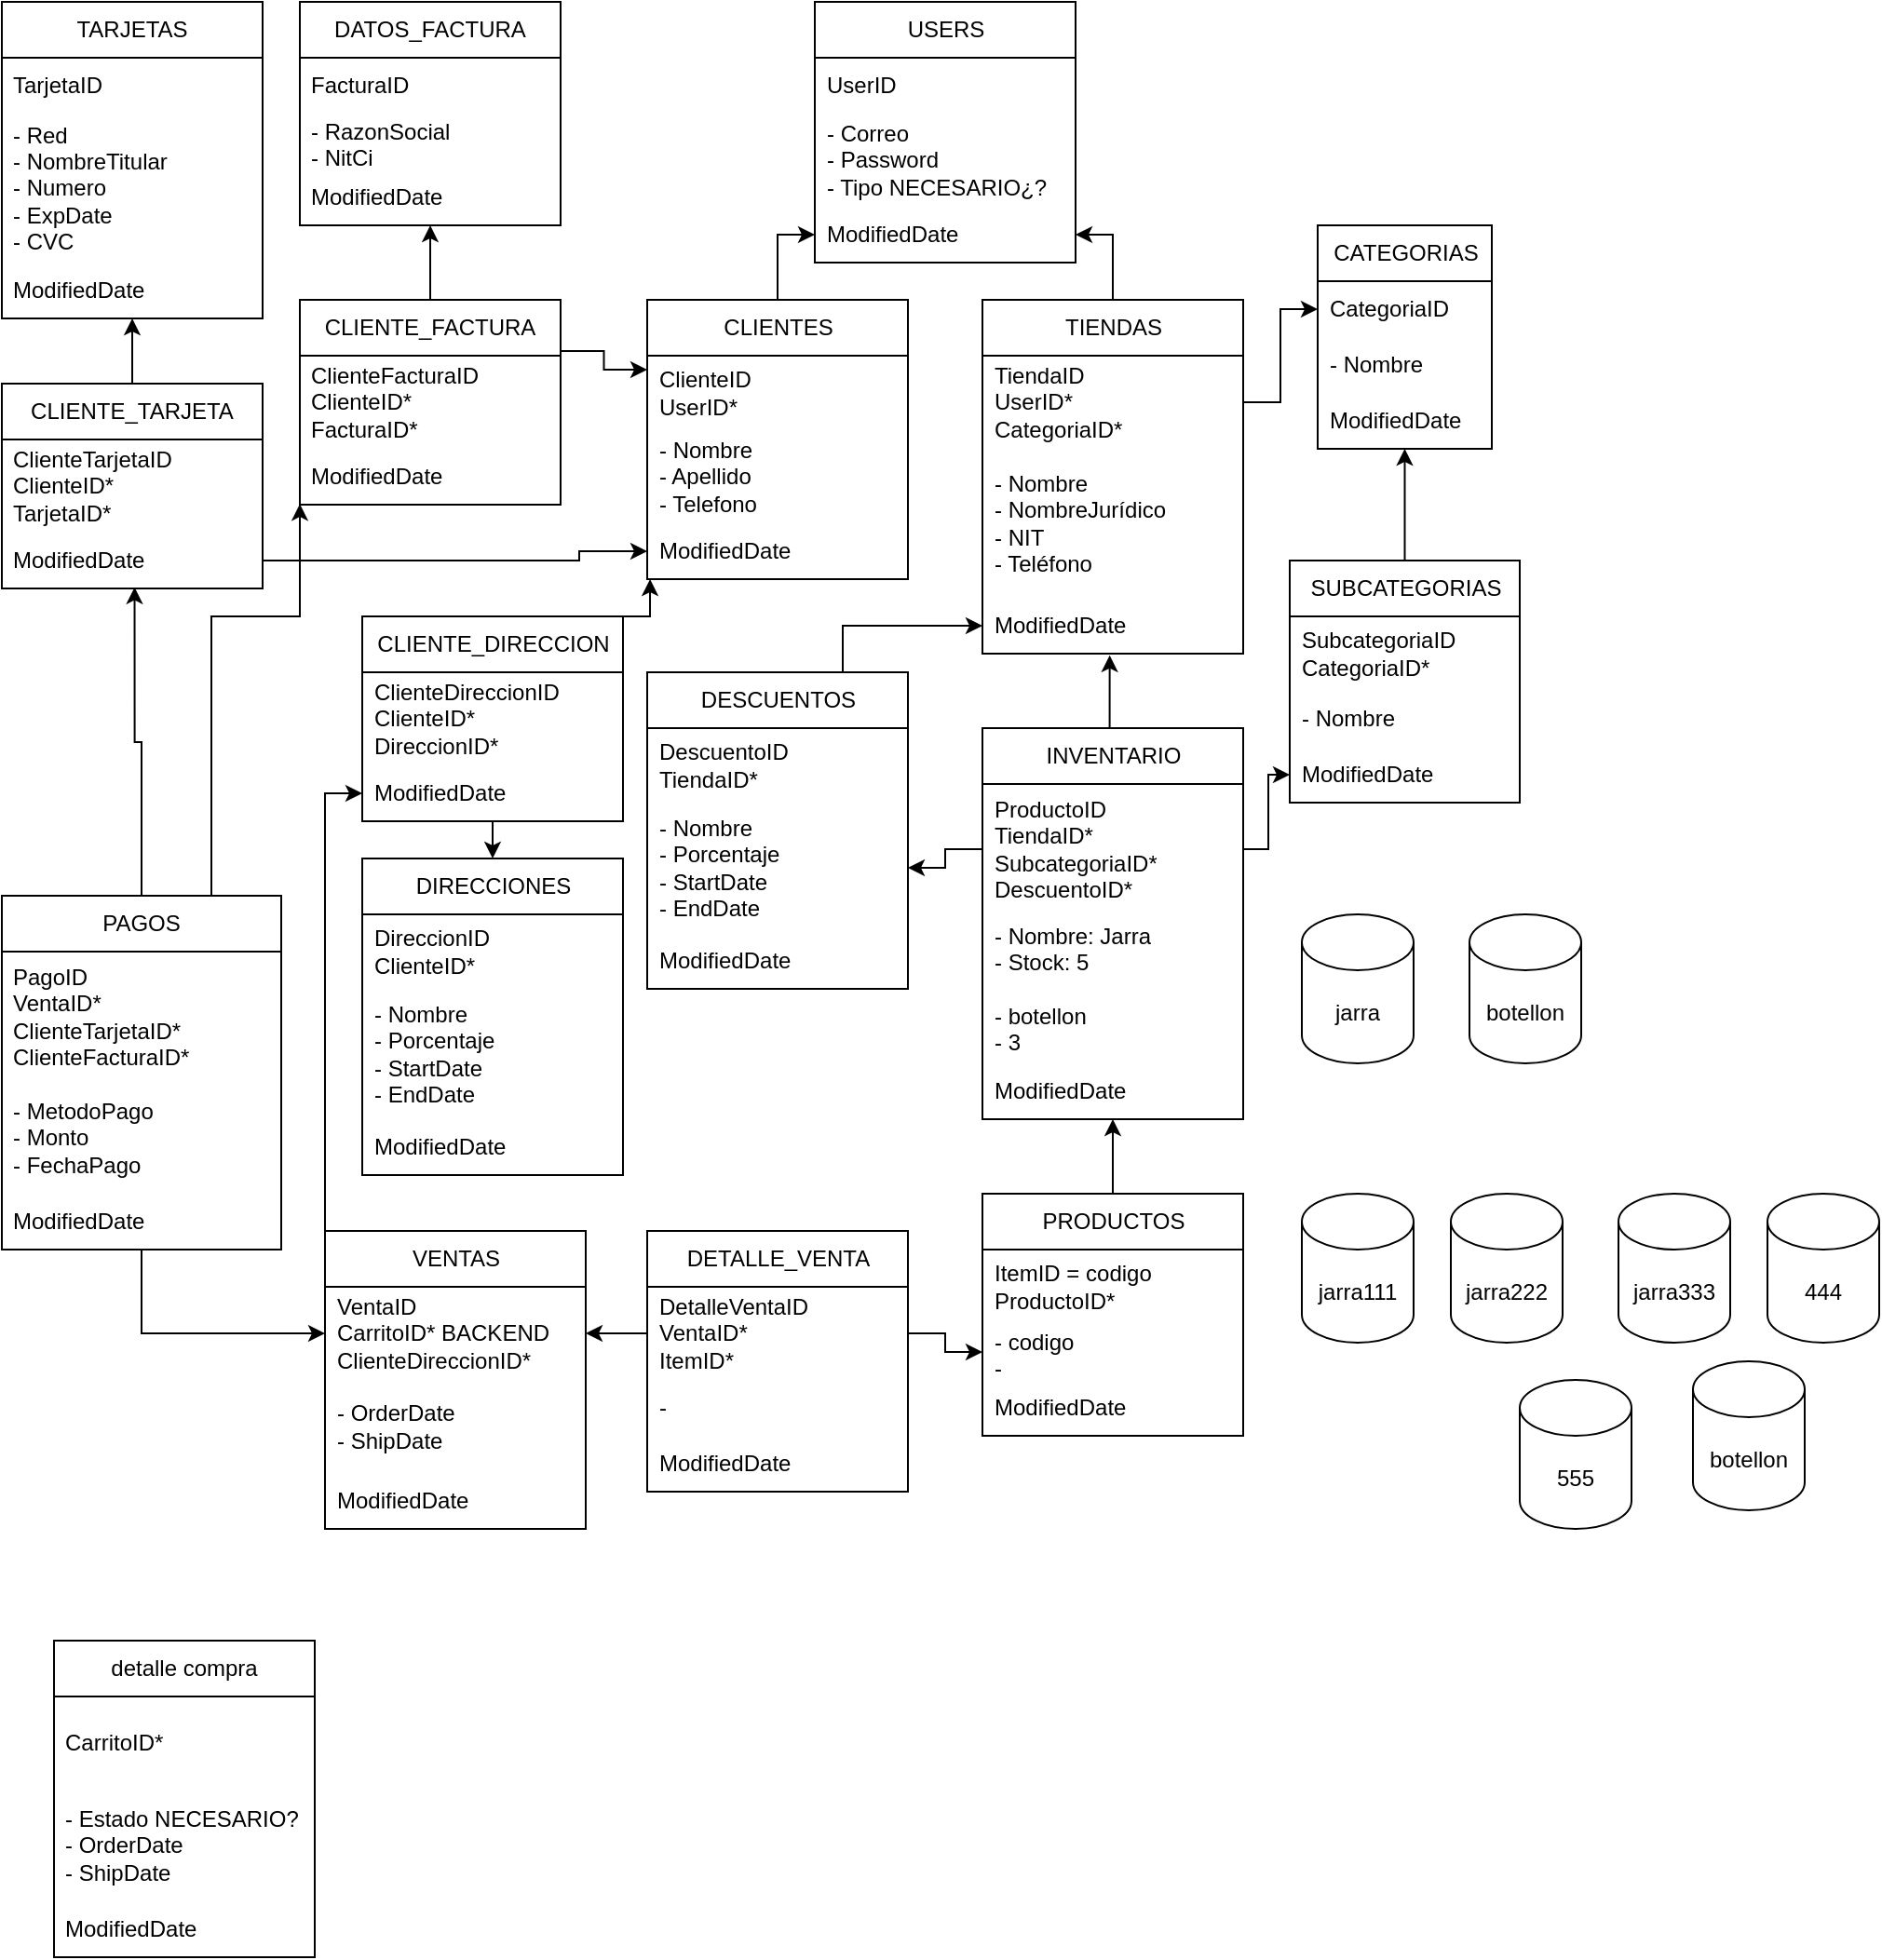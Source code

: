 <mxfile version="27.0.9">
  <diagram name="Página-1" id="gpSOQKVzPdrTp-vEuMz6">
    <mxGraphModel dx="881" dy="419" grid="1" gridSize="10" guides="1" tooltips="1" connect="1" arrows="1" fold="1" page="1" pageScale="1" pageWidth="827" pageHeight="1169" math="0" shadow="0">
      <root>
        <mxCell id="0" />
        <mxCell id="1" parent="0" />
        <mxCell id="tMgtg4cb-yCKCy2ZwnMM-1" value="DATOS_FACTURA" style="swimlane;fontStyle=0;childLayout=stackLayout;horizontal=1;startSize=30;horizontalStack=0;resizeParent=1;resizeParentMax=0;resizeLast=0;collapsible=1;marginBottom=0;whiteSpace=wrap;html=1;" vertex="1" parent="1">
          <mxGeometry x="172" y="40" width="140" height="120" as="geometry" />
        </mxCell>
        <mxCell id="tMgtg4cb-yCKCy2ZwnMM-2" value="FacturaID" style="text;strokeColor=none;fillColor=none;align=left;verticalAlign=middle;spacingLeft=4;spacingRight=4;overflow=hidden;points=[[0,0.5],[1,0.5]];portConstraint=eastwest;rotatable=0;whiteSpace=wrap;html=1;" vertex="1" parent="tMgtg4cb-yCKCy2ZwnMM-1">
          <mxGeometry y="30" width="140" height="30" as="geometry" />
        </mxCell>
        <mxCell id="tMgtg4cb-yCKCy2ZwnMM-3" value="- RazonSocial&lt;div&gt;- NitCi&lt;/div&gt;" style="text;strokeColor=none;fillColor=none;align=left;verticalAlign=middle;spacingLeft=4;spacingRight=4;overflow=hidden;points=[[0,0.5],[1,0.5]];portConstraint=eastwest;rotatable=0;whiteSpace=wrap;html=1;" vertex="1" parent="tMgtg4cb-yCKCy2ZwnMM-1">
          <mxGeometry y="60" width="140" height="30" as="geometry" />
        </mxCell>
        <mxCell id="tMgtg4cb-yCKCy2ZwnMM-4" value="ModifiedDate" style="text;strokeColor=none;fillColor=none;align=left;verticalAlign=middle;spacingLeft=4;spacingRight=4;overflow=hidden;points=[[0,0.5],[1,0.5]];portConstraint=eastwest;rotatable=0;whiteSpace=wrap;html=1;" vertex="1" parent="tMgtg4cb-yCKCy2ZwnMM-1">
          <mxGeometry y="90" width="140" height="30" as="geometry" />
        </mxCell>
        <mxCell id="tMgtg4cb-yCKCy2ZwnMM-5" value="CLIENTE_FACTURA" style="swimlane;fontStyle=0;childLayout=stackLayout;horizontal=1;startSize=30;horizontalStack=0;resizeParent=1;resizeParentMax=0;resizeLast=0;collapsible=1;marginBottom=0;whiteSpace=wrap;html=1;" vertex="1" parent="1">
          <mxGeometry x="172" y="200" width="140" height="110" as="geometry" />
        </mxCell>
        <mxCell id="tMgtg4cb-yCKCy2ZwnMM-6" value="ClienteFacturaID&lt;br&gt;&lt;div&gt;ClienteID*&lt;/div&gt;&lt;div&gt;FacturaID*&lt;/div&gt;" style="text;strokeColor=none;fillColor=none;align=left;verticalAlign=middle;spacingLeft=4;spacingRight=4;overflow=hidden;points=[[0,0.5],[1,0.5]];portConstraint=eastwest;rotatable=0;whiteSpace=wrap;html=1;" vertex="1" parent="tMgtg4cb-yCKCy2ZwnMM-5">
          <mxGeometry y="30" width="140" height="50" as="geometry" />
        </mxCell>
        <mxCell id="tMgtg4cb-yCKCy2ZwnMM-8" value="ModifiedDate" style="text;strokeColor=none;fillColor=none;align=left;verticalAlign=middle;spacingLeft=4;spacingRight=4;overflow=hidden;points=[[0,0.5],[1,0.5]];portConstraint=eastwest;rotatable=0;whiteSpace=wrap;html=1;" vertex="1" parent="tMgtg4cb-yCKCy2ZwnMM-5">
          <mxGeometry y="80" width="140" height="30" as="geometry" />
        </mxCell>
        <mxCell id="tMgtg4cb-yCKCy2ZwnMM-13" value="TARJETAS" style="swimlane;fontStyle=0;childLayout=stackLayout;horizontal=1;startSize=30;horizontalStack=0;resizeParent=1;resizeParentMax=0;resizeLast=0;collapsible=1;marginBottom=0;whiteSpace=wrap;html=1;" vertex="1" parent="1">
          <mxGeometry x="12" y="40" width="140" height="170" as="geometry" />
        </mxCell>
        <mxCell id="tMgtg4cb-yCKCy2ZwnMM-14" value="TarjetaID" style="text;strokeColor=none;fillColor=none;align=left;verticalAlign=middle;spacingLeft=4;spacingRight=4;overflow=hidden;points=[[0,0.5],[1,0.5]];portConstraint=eastwest;rotatable=0;whiteSpace=wrap;html=1;" vertex="1" parent="tMgtg4cb-yCKCy2ZwnMM-13">
          <mxGeometry y="30" width="140" height="30" as="geometry" />
        </mxCell>
        <mxCell id="tMgtg4cb-yCKCy2ZwnMM-15" value="- Red&lt;div&gt;- NombreTitular&lt;/div&gt;&lt;div&gt;- Numero&lt;/div&gt;&lt;div&gt;- ExpDate&lt;/div&gt;&lt;div&gt;- CVC&lt;/div&gt;" style="text;strokeColor=none;fillColor=none;align=left;verticalAlign=middle;spacingLeft=4;spacingRight=4;overflow=hidden;points=[[0,0.5],[1,0.5]];portConstraint=eastwest;rotatable=0;whiteSpace=wrap;html=1;" vertex="1" parent="tMgtg4cb-yCKCy2ZwnMM-13">
          <mxGeometry y="60" width="140" height="80" as="geometry" />
        </mxCell>
        <mxCell id="tMgtg4cb-yCKCy2ZwnMM-16" value="ModifiedDate" style="text;strokeColor=none;fillColor=none;align=left;verticalAlign=middle;spacingLeft=4;spacingRight=4;overflow=hidden;points=[[0,0.5],[1,0.5]];portConstraint=eastwest;rotatable=0;whiteSpace=wrap;html=1;" vertex="1" parent="tMgtg4cb-yCKCy2ZwnMM-13">
          <mxGeometry y="140" width="140" height="30" as="geometry" />
        </mxCell>
        <mxCell id="tMgtg4cb-yCKCy2ZwnMM-17" style="edgeStyle=orthogonalEdgeStyle;rounded=0;orthogonalLoop=1;jettySize=auto;html=1;exitX=0.5;exitY=0;exitDx=0;exitDy=0;entryX=0.5;entryY=1;entryDx=0;entryDy=0;entryPerimeter=0;" edge="1" parent="1" source="tMgtg4cb-yCKCy2ZwnMM-5" target="tMgtg4cb-yCKCy2ZwnMM-4">
          <mxGeometry relative="1" as="geometry" />
        </mxCell>
        <mxCell id="tMgtg4cb-yCKCy2ZwnMM-22" style="edgeStyle=orthogonalEdgeStyle;rounded=0;orthogonalLoop=1;jettySize=auto;html=1;exitX=0.5;exitY=0;exitDx=0;exitDy=0;entryX=0.5;entryY=1;entryDx=0;entryDy=0;" edge="1" parent="1" source="tMgtg4cb-yCKCy2ZwnMM-18" target="tMgtg4cb-yCKCy2ZwnMM-13">
          <mxGeometry relative="1" as="geometry" />
        </mxCell>
        <mxCell id="tMgtg4cb-yCKCy2ZwnMM-18" value="CLIENTE_TARJETA" style="swimlane;fontStyle=0;childLayout=stackLayout;horizontal=1;startSize=30;horizontalStack=0;resizeParent=1;resizeParentMax=0;resizeLast=0;collapsible=1;marginBottom=0;whiteSpace=wrap;html=1;" vertex="1" parent="1">
          <mxGeometry x="12" y="245" width="140" height="110" as="geometry" />
        </mxCell>
        <mxCell id="tMgtg4cb-yCKCy2ZwnMM-19" value="ClienteTarjetaID&lt;div&gt;ClienteID*&lt;/div&gt;&lt;div&gt;TarjetaID*&lt;/div&gt;" style="text;strokeColor=none;fillColor=none;align=left;verticalAlign=middle;spacingLeft=4;spacingRight=4;overflow=hidden;points=[[0,0.5],[1,0.5]];portConstraint=eastwest;rotatable=0;whiteSpace=wrap;html=1;" vertex="1" parent="tMgtg4cb-yCKCy2ZwnMM-18">
          <mxGeometry y="30" width="140" height="50" as="geometry" />
        </mxCell>
        <mxCell id="tMgtg4cb-yCKCy2ZwnMM-21" value="ModifiedDate" style="text;strokeColor=none;fillColor=none;align=left;verticalAlign=middle;spacingLeft=4;spacingRight=4;overflow=hidden;points=[[0,0.5],[1,0.5]];portConstraint=eastwest;rotatable=0;whiteSpace=wrap;html=1;" vertex="1" parent="tMgtg4cb-yCKCy2ZwnMM-18">
          <mxGeometry y="80" width="140" height="30" as="geometry" />
        </mxCell>
        <mxCell id="tMgtg4cb-yCKCy2ZwnMM-35" style="edgeStyle=orthogonalEdgeStyle;rounded=0;orthogonalLoop=1;jettySize=auto;html=1;exitX=0.5;exitY=0;exitDx=0;exitDy=0;entryX=0;entryY=0.5;entryDx=0;entryDy=0;" edge="1" parent="1" source="tMgtg4cb-yCKCy2ZwnMM-23" target="tMgtg4cb-yCKCy2ZwnMM-33">
          <mxGeometry relative="1" as="geometry" />
        </mxCell>
        <mxCell id="tMgtg4cb-yCKCy2ZwnMM-23" value="CLIENTES" style="swimlane;fontStyle=0;childLayout=stackLayout;horizontal=1;startSize=30;horizontalStack=0;resizeParent=1;resizeParentMax=0;resizeLast=0;collapsible=1;marginBottom=0;whiteSpace=wrap;html=1;" vertex="1" parent="1">
          <mxGeometry x="358.5" y="200" width="140" height="150" as="geometry" />
        </mxCell>
        <mxCell id="tMgtg4cb-yCKCy2ZwnMM-24" value="ClienteID&lt;div&gt;UserID*&lt;/div&gt;" style="text;strokeColor=none;fillColor=none;align=left;verticalAlign=middle;spacingLeft=4;spacingRight=4;overflow=hidden;points=[[0,0.5],[1,0.5]];portConstraint=eastwest;rotatable=0;whiteSpace=wrap;html=1;" vertex="1" parent="tMgtg4cb-yCKCy2ZwnMM-23">
          <mxGeometry y="30" width="140" height="40" as="geometry" />
        </mxCell>
        <mxCell id="tMgtg4cb-yCKCy2ZwnMM-25" value="- Nombre&lt;div&gt;- Apellido&lt;/div&gt;&lt;div&gt;- Telefono&lt;/div&gt;" style="text;strokeColor=none;fillColor=none;align=left;verticalAlign=middle;spacingLeft=4;spacingRight=4;overflow=hidden;points=[[0,0.5],[1,0.5]];portConstraint=eastwest;rotatable=0;whiteSpace=wrap;html=1;" vertex="1" parent="tMgtg4cb-yCKCy2ZwnMM-23">
          <mxGeometry y="70" width="140" height="50" as="geometry" />
        </mxCell>
        <mxCell id="tMgtg4cb-yCKCy2ZwnMM-26" value="ModifiedDate" style="text;strokeColor=none;fillColor=none;align=left;verticalAlign=middle;spacingLeft=4;spacingRight=4;overflow=hidden;points=[[0,0.5],[1,0.5]];portConstraint=eastwest;rotatable=0;whiteSpace=wrap;html=1;" vertex="1" parent="tMgtg4cb-yCKCy2ZwnMM-23">
          <mxGeometry y="120" width="140" height="30" as="geometry" />
        </mxCell>
        <mxCell id="tMgtg4cb-yCKCy2ZwnMM-28" style="edgeStyle=orthogonalEdgeStyle;rounded=0;orthogonalLoop=1;jettySize=auto;html=1;exitX=1;exitY=0.25;exitDx=0;exitDy=0;entryX=0;entryY=0.25;entryDx=0;entryDy=0;" edge="1" parent="1" source="tMgtg4cb-yCKCy2ZwnMM-5" target="tMgtg4cb-yCKCy2ZwnMM-23">
          <mxGeometry relative="1" as="geometry" />
        </mxCell>
        <mxCell id="tMgtg4cb-yCKCy2ZwnMM-29" style="edgeStyle=orthogonalEdgeStyle;rounded=0;orthogonalLoop=1;jettySize=auto;html=1;exitX=1;exitY=0.5;exitDx=0;exitDy=0;entryX=0;entryY=0.5;entryDx=0;entryDy=0;" edge="1" parent="1" source="tMgtg4cb-yCKCy2ZwnMM-21" target="tMgtg4cb-yCKCy2ZwnMM-26">
          <mxGeometry relative="1" as="geometry">
            <Array as="points">
              <mxPoint x="322" y="340" />
              <mxPoint x="322" y="335" />
            </Array>
          </mxGeometry>
        </mxCell>
        <mxCell id="tMgtg4cb-yCKCy2ZwnMM-30" value="USERS" style="swimlane;fontStyle=0;childLayout=stackLayout;horizontal=1;startSize=30;horizontalStack=0;resizeParent=1;resizeParentMax=0;resizeLast=0;collapsible=1;marginBottom=0;whiteSpace=wrap;html=1;" vertex="1" parent="1">
          <mxGeometry x="448.5" y="40" width="140" height="140" as="geometry" />
        </mxCell>
        <mxCell id="tMgtg4cb-yCKCy2ZwnMM-31" value="UserID" style="text;strokeColor=none;fillColor=none;align=left;verticalAlign=middle;spacingLeft=4;spacingRight=4;overflow=hidden;points=[[0,0.5],[1,0.5]];portConstraint=eastwest;rotatable=0;whiteSpace=wrap;html=1;" vertex="1" parent="tMgtg4cb-yCKCy2ZwnMM-30">
          <mxGeometry y="30" width="140" height="30" as="geometry" />
        </mxCell>
        <mxCell id="tMgtg4cb-yCKCy2ZwnMM-32" value="- Correo&lt;div&gt;- Password&lt;/div&gt;&lt;div&gt;- Tipo NECESARIO¿?&lt;/div&gt;" style="text;strokeColor=none;fillColor=none;align=left;verticalAlign=middle;spacingLeft=4;spacingRight=4;overflow=hidden;points=[[0,0.5],[1,0.5]];portConstraint=eastwest;rotatable=0;whiteSpace=wrap;html=1;" vertex="1" parent="tMgtg4cb-yCKCy2ZwnMM-30">
          <mxGeometry y="60" width="140" height="50" as="geometry" />
        </mxCell>
        <mxCell id="tMgtg4cb-yCKCy2ZwnMM-33" value="ModifiedDate" style="text;strokeColor=none;fillColor=none;align=left;verticalAlign=middle;spacingLeft=4;spacingRight=4;overflow=hidden;points=[[0,0.5],[1,0.5]];portConstraint=eastwest;rotatable=0;whiteSpace=wrap;html=1;" vertex="1" parent="tMgtg4cb-yCKCy2ZwnMM-30">
          <mxGeometry y="110" width="140" height="30" as="geometry" />
        </mxCell>
        <mxCell id="tMgtg4cb-yCKCy2ZwnMM-40" style="edgeStyle=orthogonalEdgeStyle;rounded=0;orthogonalLoop=1;jettySize=auto;html=1;exitX=0.5;exitY=0;exitDx=0;exitDy=0;entryX=1;entryY=0.5;entryDx=0;entryDy=0;" edge="1" parent="1" source="tMgtg4cb-yCKCy2ZwnMM-36" target="tMgtg4cb-yCKCy2ZwnMM-33">
          <mxGeometry relative="1" as="geometry" />
        </mxCell>
        <mxCell id="tMgtg4cb-yCKCy2ZwnMM-36" value="TIENDAS" style="swimlane;fontStyle=0;childLayout=stackLayout;horizontal=1;startSize=30;horizontalStack=0;resizeParent=1;resizeParentMax=0;resizeLast=0;collapsible=1;marginBottom=0;whiteSpace=wrap;html=1;" vertex="1" parent="1">
          <mxGeometry x="538.5" y="200" width="140" height="190" as="geometry" />
        </mxCell>
        <mxCell id="tMgtg4cb-yCKCy2ZwnMM-37" value="TiendaID&lt;div&gt;UserID*&lt;/div&gt;&lt;div&gt;CategoriaID*&lt;/div&gt;" style="text;strokeColor=none;fillColor=none;align=left;verticalAlign=middle;spacingLeft=4;spacingRight=4;overflow=hidden;points=[[0,0.5],[1,0.5]];portConstraint=eastwest;rotatable=0;whiteSpace=wrap;html=1;" vertex="1" parent="tMgtg4cb-yCKCy2ZwnMM-36">
          <mxGeometry y="30" width="140" height="50" as="geometry" />
        </mxCell>
        <mxCell id="tMgtg4cb-yCKCy2ZwnMM-38" value="- Nombre&lt;div&gt;- NombreJurídico&lt;/div&gt;&lt;div&gt;- NIT&lt;/div&gt;&lt;div&gt;- Teléfono&lt;/div&gt;" style="text;strokeColor=none;fillColor=none;align=left;verticalAlign=middle;spacingLeft=4;spacingRight=4;overflow=hidden;points=[[0,0.5],[1,0.5]];portConstraint=eastwest;rotatable=0;whiteSpace=wrap;html=1;" vertex="1" parent="tMgtg4cb-yCKCy2ZwnMM-36">
          <mxGeometry y="80" width="140" height="80" as="geometry" />
        </mxCell>
        <mxCell id="tMgtg4cb-yCKCy2ZwnMM-39" value="ModifiedDate" style="text;strokeColor=none;fillColor=none;align=left;verticalAlign=middle;spacingLeft=4;spacingRight=4;overflow=hidden;points=[[0,0.5],[1,0.5]];portConstraint=eastwest;rotatable=0;whiteSpace=wrap;html=1;" vertex="1" parent="tMgtg4cb-yCKCy2ZwnMM-36">
          <mxGeometry y="160" width="140" height="30" as="geometry" />
        </mxCell>
        <mxCell id="tMgtg4cb-yCKCy2ZwnMM-41" value="CATEGORIAS" style="swimlane;fontStyle=0;childLayout=stackLayout;horizontal=1;startSize=30;horizontalStack=0;resizeParent=1;resizeParentMax=0;resizeLast=0;collapsible=1;marginBottom=0;whiteSpace=wrap;html=1;" vertex="1" parent="1">
          <mxGeometry x="718.5" y="160" width="93.5" height="120" as="geometry" />
        </mxCell>
        <mxCell id="tMgtg4cb-yCKCy2ZwnMM-42" value="CategoriaID" style="text;strokeColor=none;fillColor=none;align=left;verticalAlign=middle;spacingLeft=4;spacingRight=4;overflow=hidden;points=[[0,0.5],[1,0.5]];portConstraint=eastwest;rotatable=0;whiteSpace=wrap;html=1;" vertex="1" parent="tMgtg4cb-yCKCy2ZwnMM-41">
          <mxGeometry y="30" width="93.5" height="30" as="geometry" />
        </mxCell>
        <mxCell id="tMgtg4cb-yCKCy2ZwnMM-43" value="- Nombre" style="text;strokeColor=none;fillColor=none;align=left;verticalAlign=middle;spacingLeft=4;spacingRight=4;overflow=hidden;points=[[0,0.5],[1,0.5]];portConstraint=eastwest;rotatable=0;whiteSpace=wrap;html=1;" vertex="1" parent="tMgtg4cb-yCKCy2ZwnMM-41">
          <mxGeometry y="60" width="93.5" height="30" as="geometry" />
        </mxCell>
        <mxCell id="tMgtg4cb-yCKCy2ZwnMM-44" value="ModifiedDate" style="text;strokeColor=none;fillColor=none;align=left;verticalAlign=middle;spacingLeft=4;spacingRight=4;overflow=hidden;points=[[0,0.5],[1,0.5]];portConstraint=eastwest;rotatable=0;whiteSpace=wrap;html=1;" vertex="1" parent="tMgtg4cb-yCKCy2ZwnMM-41">
          <mxGeometry y="90" width="93.5" height="30" as="geometry" />
        </mxCell>
        <mxCell id="tMgtg4cb-yCKCy2ZwnMM-45" style="edgeStyle=orthogonalEdgeStyle;rounded=0;orthogonalLoop=1;jettySize=auto;html=1;exitX=1;exitY=0.5;exitDx=0;exitDy=0;entryX=0;entryY=0.5;entryDx=0;entryDy=0;" edge="1" parent="1" source="tMgtg4cb-yCKCy2ZwnMM-37" target="tMgtg4cb-yCKCy2ZwnMM-42">
          <mxGeometry relative="1" as="geometry" />
        </mxCell>
        <mxCell id="tMgtg4cb-yCKCy2ZwnMM-46" value="SUBCATEGORIAS" style="swimlane;fontStyle=0;childLayout=stackLayout;horizontal=1;startSize=30;horizontalStack=0;resizeParent=1;resizeParentMax=0;resizeLast=0;collapsible=1;marginBottom=0;whiteSpace=wrap;html=1;" vertex="1" parent="1">
          <mxGeometry x="703.5" y="340" width="123.5" height="130" as="geometry" />
        </mxCell>
        <mxCell id="tMgtg4cb-yCKCy2ZwnMM-47" value="&lt;div&gt;SubcategoriaID&lt;/div&gt;CategoriaID*" style="text;strokeColor=none;fillColor=none;align=left;verticalAlign=middle;spacingLeft=4;spacingRight=4;overflow=hidden;points=[[0,0.5],[1,0.5]];portConstraint=eastwest;rotatable=0;whiteSpace=wrap;html=1;" vertex="1" parent="tMgtg4cb-yCKCy2ZwnMM-46">
          <mxGeometry y="30" width="123.5" height="40" as="geometry" />
        </mxCell>
        <mxCell id="tMgtg4cb-yCKCy2ZwnMM-48" value="- Nombre" style="text;strokeColor=none;fillColor=none;align=left;verticalAlign=middle;spacingLeft=4;spacingRight=4;overflow=hidden;points=[[0,0.5],[1,0.5]];portConstraint=eastwest;rotatable=0;whiteSpace=wrap;html=1;" vertex="1" parent="tMgtg4cb-yCKCy2ZwnMM-46">
          <mxGeometry y="70" width="123.5" height="30" as="geometry" />
        </mxCell>
        <mxCell id="tMgtg4cb-yCKCy2ZwnMM-49" value="ModifiedDate" style="text;strokeColor=none;fillColor=none;align=left;verticalAlign=middle;spacingLeft=4;spacingRight=4;overflow=hidden;points=[[0,0.5],[1,0.5]];portConstraint=eastwest;rotatable=0;whiteSpace=wrap;html=1;" vertex="1" parent="tMgtg4cb-yCKCy2ZwnMM-46">
          <mxGeometry y="100" width="123.5" height="30" as="geometry" />
        </mxCell>
        <mxCell id="tMgtg4cb-yCKCy2ZwnMM-50" style="edgeStyle=orthogonalEdgeStyle;rounded=0;orthogonalLoop=1;jettySize=auto;html=1;exitX=0.5;exitY=0;exitDx=0;exitDy=0;entryX=0.5;entryY=1;entryDx=0;entryDy=0;entryPerimeter=0;" edge="1" parent="1" source="tMgtg4cb-yCKCy2ZwnMM-46" target="tMgtg4cb-yCKCy2ZwnMM-44">
          <mxGeometry relative="1" as="geometry" />
        </mxCell>
        <mxCell id="tMgtg4cb-yCKCy2ZwnMM-51" value="INVENTARIO" style="swimlane;fontStyle=0;childLayout=stackLayout;horizontal=1;startSize=30;horizontalStack=0;resizeParent=1;resizeParentMax=0;resizeLast=0;collapsible=1;marginBottom=0;whiteSpace=wrap;html=1;" vertex="1" parent="1">
          <mxGeometry x="538.5" y="430" width="140" height="210" as="geometry" />
        </mxCell>
        <mxCell id="tMgtg4cb-yCKCy2ZwnMM-52" value="ProductoID&lt;div&gt;TiendaID*&lt;/div&gt;&lt;div&gt;SubcategoriaID*&lt;/div&gt;&lt;div&gt;DescuentoID*&lt;/div&gt;" style="text;strokeColor=none;fillColor=none;align=left;verticalAlign=middle;spacingLeft=4;spacingRight=4;overflow=hidden;points=[[0,0.5],[1,0.5]];portConstraint=eastwest;rotatable=0;whiteSpace=wrap;html=1;" vertex="1" parent="tMgtg4cb-yCKCy2ZwnMM-51">
          <mxGeometry y="30" width="140" height="70" as="geometry" />
        </mxCell>
        <mxCell id="tMgtg4cb-yCKCy2ZwnMM-53" value="- Nombre: Jarra&lt;div&gt;- Stock: 5&lt;/div&gt;&lt;div&gt;&lt;br&gt;&lt;/div&gt;&lt;div&gt;- botellon&lt;/div&gt;&lt;div&gt;- 3&lt;/div&gt;" style="text;strokeColor=none;fillColor=none;align=left;verticalAlign=middle;spacingLeft=4;spacingRight=4;overflow=hidden;points=[[0,0.5],[1,0.5]];portConstraint=eastwest;rotatable=0;whiteSpace=wrap;html=1;" vertex="1" parent="tMgtg4cb-yCKCy2ZwnMM-51">
          <mxGeometry y="100" width="140" height="80" as="geometry" />
        </mxCell>
        <mxCell id="tMgtg4cb-yCKCy2ZwnMM-54" value="ModifiedDate" style="text;strokeColor=none;fillColor=none;align=left;verticalAlign=middle;spacingLeft=4;spacingRight=4;overflow=hidden;points=[[0,0.5],[1,0.5]];portConstraint=eastwest;rotatable=0;whiteSpace=wrap;html=1;" vertex="1" parent="tMgtg4cb-yCKCy2ZwnMM-51">
          <mxGeometry y="180" width="140" height="30" as="geometry" />
        </mxCell>
        <mxCell id="tMgtg4cb-yCKCy2ZwnMM-55" style="edgeStyle=orthogonalEdgeStyle;rounded=0;orthogonalLoop=1;jettySize=auto;html=1;exitX=0.5;exitY=0;exitDx=0;exitDy=0;entryX=0.488;entryY=1.03;entryDx=0;entryDy=0;entryPerimeter=0;" edge="1" parent="1" source="tMgtg4cb-yCKCy2ZwnMM-51" target="tMgtg4cb-yCKCy2ZwnMM-39">
          <mxGeometry relative="1" as="geometry" />
        </mxCell>
        <mxCell id="tMgtg4cb-yCKCy2ZwnMM-61" style="edgeStyle=orthogonalEdgeStyle;rounded=0;orthogonalLoop=1;jettySize=auto;html=1;exitX=0.75;exitY=0;exitDx=0;exitDy=0;entryX=0;entryY=0.5;entryDx=0;entryDy=0;" edge="1" parent="1" source="tMgtg4cb-yCKCy2ZwnMM-57" target="tMgtg4cb-yCKCy2ZwnMM-39">
          <mxGeometry relative="1" as="geometry" />
        </mxCell>
        <mxCell id="tMgtg4cb-yCKCy2ZwnMM-57" value="DESCUENTOS" style="swimlane;fontStyle=0;childLayout=stackLayout;horizontal=1;startSize=30;horizontalStack=0;resizeParent=1;resizeParentMax=0;resizeLast=0;collapsible=1;marginBottom=0;whiteSpace=wrap;html=1;" vertex="1" parent="1">
          <mxGeometry x="358.5" y="400" width="140" height="170" as="geometry" />
        </mxCell>
        <mxCell id="tMgtg4cb-yCKCy2ZwnMM-58" value="DescuentoID&lt;div&gt;TiendaID*&lt;/div&gt;" style="text;strokeColor=none;fillColor=none;align=left;verticalAlign=middle;spacingLeft=4;spacingRight=4;overflow=hidden;points=[[0,0.5],[1,0.5]];portConstraint=eastwest;rotatable=0;whiteSpace=wrap;html=1;" vertex="1" parent="tMgtg4cb-yCKCy2ZwnMM-57">
          <mxGeometry y="30" width="140" height="40" as="geometry" />
        </mxCell>
        <mxCell id="tMgtg4cb-yCKCy2ZwnMM-59" value="- Nombre&lt;div&gt;- Porcentaje&lt;/div&gt;&lt;div&gt;- StartDate&lt;/div&gt;&lt;div&gt;- EndDate&lt;/div&gt;" style="text;strokeColor=none;fillColor=none;align=left;verticalAlign=middle;spacingLeft=4;spacingRight=4;overflow=hidden;points=[[0,0.5],[1,0.5]];portConstraint=eastwest;rotatable=0;whiteSpace=wrap;html=1;" vertex="1" parent="tMgtg4cb-yCKCy2ZwnMM-57">
          <mxGeometry y="70" width="140" height="70" as="geometry" />
        </mxCell>
        <mxCell id="tMgtg4cb-yCKCy2ZwnMM-60" value="ModifiedDate" style="text;strokeColor=none;fillColor=none;align=left;verticalAlign=middle;spacingLeft=4;spacingRight=4;overflow=hidden;points=[[0,0.5],[1,0.5]];portConstraint=eastwest;rotatable=0;whiteSpace=wrap;html=1;" vertex="1" parent="tMgtg4cb-yCKCy2ZwnMM-57">
          <mxGeometry y="140" width="140" height="30" as="geometry" />
        </mxCell>
        <mxCell id="tMgtg4cb-yCKCy2ZwnMM-62" style="edgeStyle=orthogonalEdgeStyle;rounded=0;orthogonalLoop=1;jettySize=auto;html=1;exitX=0;exitY=0.5;exitDx=0;exitDy=0;entryX=1;entryY=0.5;entryDx=0;entryDy=0;" edge="1" parent="1" source="tMgtg4cb-yCKCy2ZwnMM-52" target="tMgtg4cb-yCKCy2ZwnMM-59">
          <mxGeometry relative="1" as="geometry" />
        </mxCell>
        <mxCell id="tMgtg4cb-yCKCy2ZwnMM-63" value="PRODUCTOS" style="swimlane;fontStyle=0;childLayout=stackLayout;horizontal=1;startSize=30;horizontalStack=0;resizeParent=1;resizeParentMax=0;resizeLast=0;collapsible=1;marginBottom=0;whiteSpace=wrap;html=1;" vertex="1" parent="1">
          <mxGeometry x="538.5" y="680" width="140" height="130" as="geometry" />
        </mxCell>
        <mxCell id="tMgtg4cb-yCKCy2ZwnMM-64" value="&lt;div&gt;ItemID = codigo&lt;/div&gt;&lt;div&gt;ProductoID*&lt;/div&gt;" style="text;strokeColor=none;fillColor=none;align=left;verticalAlign=middle;spacingLeft=4;spacingRight=4;overflow=hidden;points=[[0,0.5],[1,0.5]];portConstraint=eastwest;rotatable=0;whiteSpace=wrap;html=1;" vertex="1" parent="tMgtg4cb-yCKCy2ZwnMM-63">
          <mxGeometry y="30" width="140" height="40" as="geometry" />
        </mxCell>
        <mxCell id="tMgtg4cb-yCKCy2ZwnMM-65" value="- codigo&lt;div&gt;-&amp;nbsp;&lt;/div&gt;" style="text;strokeColor=none;fillColor=none;align=left;verticalAlign=middle;spacingLeft=4;spacingRight=4;overflow=hidden;points=[[0,0.5],[1,0.5]];portConstraint=eastwest;rotatable=0;whiteSpace=wrap;html=1;" vertex="1" parent="tMgtg4cb-yCKCy2ZwnMM-63">
          <mxGeometry y="70" width="140" height="30" as="geometry" />
        </mxCell>
        <mxCell id="tMgtg4cb-yCKCy2ZwnMM-66" value="ModifiedDate" style="text;strokeColor=none;fillColor=none;align=left;verticalAlign=middle;spacingLeft=4;spacingRight=4;overflow=hidden;points=[[0,0.5],[1,0.5]];portConstraint=eastwest;rotatable=0;whiteSpace=wrap;html=1;" vertex="1" parent="tMgtg4cb-yCKCy2ZwnMM-63">
          <mxGeometry y="100" width="140" height="30" as="geometry" />
        </mxCell>
        <mxCell id="tMgtg4cb-yCKCy2ZwnMM-67" style="edgeStyle=orthogonalEdgeStyle;rounded=0;orthogonalLoop=1;jettySize=auto;html=1;exitX=0.5;exitY=0;exitDx=0;exitDy=0;entryX=0.5;entryY=1;entryDx=0;entryDy=0;entryPerimeter=0;" edge="1" parent="1" source="tMgtg4cb-yCKCy2ZwnMM-63" target="tMgtg4cb-yCKCy2ZwnMM-54">
          <mxGeometry relative="1" as="geometry" />
        </mxCell>
        <mxCell id="tMgtg4cb-yCKCy2ZwnMM-95" style="edgeStyle=orthogonalEdgeStyle;rounded=0;orthogonalLoop=1;jettySize=auto;html=1;exitX=0.5;exitY=1;exitDx=0;exitDy=0;entryX=0;entryY=0.5;entryDx=0;entryDy=0;" edge="1" parent="1" source="tMgtg4cb-yCKCy2ZwnMM-68" target="tMgtg4cb-yCKCy2ZwnMM-85">
          <mxGeometry relative="1" as="geometry" />
        </mxCell>
        <mxCell id="tMgtg4cb-yCKCy2ZwnMM-96" style="edgeStyle=orthogonalEdgeStyle;rounded=0;orthogonalLoop=1;jettySize=auto;html=1;exitX=0.5;exitY=0;exitDx=0;exitDy=0;entryX=0.509;entryY=0.979;entryDx=0;entryDy=0;entryPerimeter=0;" edge="1" parent="1" source="tMgtg4cb-yCKCy2ZwnMM-68" target="tMgtg4cb-yCKCy2ZwnMM-21">
          <mxGeometry relative="1" as="geometry">
            <mxPoint x="72" y="360" as="targetPoint" />
          </mxGeometry>
        </mxCell>
        <mxCell id="tMgtg4cb-yCKCy2ZwnMM-68" value="PAGOS" style="swimlane;fontStyle=0;childLayout=stackLayout;horizontal=1;startSize=30;horizontalStack=0;resizeParent=1;resizeParentMax=0;resizeLast=0;collapsible=1;marginBottom=0;whiteSpace=wrap;html=1;" vertex="1" parent="1">
          <mxGeometry x="12" y="520" width="150" height="190" as="geometry" />
        </mxCell>
        <mxCell id="tMgtg4cb-yCKCy2ZwnMM-69" value="PagoID&lt;div&gt;VentaID*&lt;/div&gt;&lt;div&gt;ClienteTarjetaID*&lt;/div&gt;&lt;div&gt;ClienteFacturaID*&lt;/div&gt;" style="text;strokeColor=none;fillColor=none;align=left;verticalAlign=middle;spacingLeft=4;spacingRight=4;overflow=hidden;points=[[0,0.5],[1,0.5]];portConstraint=eastwest;rotatable=0;whiteSpace=wrap;html=1;" vertex="1" parent="tMgtg4cb-yCKCy2ZwnMM-68">
          <mxGeometry y="30" width="150" height="70" as="geometry" />
        </mxCell>
        <mxCell id="tMgtg4cb-yCKCy2ZwnMM-70" value="- MetodoPago&lt;div&gt;- Monto&lt;/div&gt;&lt;div&gt;&lt;span style=&quot;background-color: transparent; color: light-dark(rgb(0, 0, 0), rgb(255, 255, 255));&quot;&gt;- FechaPago&lt;/span&gt;&lt;/div&gt;" style="text;strokeColor=none;fillColor=none;align=left;verticalAlign=middle;spacingLeft=4;spacingRight=4;overflow=hidden;points=[[0,0.5],[1,0.5]];portConstraint=eastwest;rotatable=0;whiteSpace=wrap;html=1;" vertex="1" parent="tMgtg4cb-yCKCy2ZwnMM-68">
          <mxGeometry y="100" width="150" height="60" as="geometry" />
        </mxCell>
        <mxCell id="tMgtg4cb-yCKCy2ZwnMM-71" value="ModifiedDate" style="text;strokeColor=none;fillColor=none;align=left;verticalAlign=middle;spacingLeft=4;spacingRight=4;overflow=hidden;points=[[0,0.5],[1,0.5]];portConstraint=eastwest;rotatable=0;whiteSpace=wrap;html=1;" vertex="1" parent="tMgtg4cb-yCKCy2ZwnMM-68">
          <mxGeometry y="160" width="150" height="30" as="geometry" />
        </mxCell>
        <mxCell id="tMgtg4cb-yCKCy2ZwnMM-73" style="edgeStyle=orthogonalEdgeStyle;rounded=0;orthogonalLoop=1;jettySize=auto;html=1;exitX=0.75;exitY=0;exitDx=0;exitDy=0;entryX=0.002;entryY=0.985;entryDx=0;entryDy=0;entryPerimeter=0;" edge="1" parent="1" source="tMgtg4cb-yCKCy2ZwnMM-68" target="tMgtg4cb-yCKCy2ZwnMM-8">
          <mxGeometry relative="1" as="geometry">
            <Array as="points">
              <mxPoint x="125" y="370" />
              <mxPoint x="172" y="370" />
              <mxPoint x="172" y="310" />
            </Array>
          </mxGeometry>
        </mxCell>
        <mxCell id="tMgtg4cb-yCKCy2ZwnMM-74" value="DIRECCIONES" style="swimlane;fontStyle=0;childLayout=stackLayout;horizontal=1;startSize=30;horizontalStack=0;resizeParent=1;resizeParentMax=0;resizeLast=0;collapsible=1;marginBottom=0;whiteSpace=wrap;html=1;" vertex="1" parent="1">
          <mxGeometry x="205.5" y="500" width="140" height="170" as="geometry" />
        </mxCell>
        <mxCell id="tMgtg4cb-yCKCy2ZwnMM-75" value="DireccionID&lt;div&gt;ClienteID*&lt;/div&gt;" style="text;strokeColor=none;fillColor=none;align=left;verticalAlign=middle;spacingLeft=4;spacingRight=4;overflow=hidden;points=[[0,0.5],[1,0.5]];portConstraint=eastwest;rotatable=0;whiteSpace=wrap;html=1;" vertex="1" parent="tMgtg4cb-yCKCy2ZwnMM-74">
          <mxGeometry y="30" width="140" height="40" as="geometry" />
        </mxCell>
        <mxCell id="tMgtg4cb-yCKCy2ZwnMM-76" value="- Nombre&lt;div&gt;- Porcentaje&lt;/div&gt;&lt;div&gt;- StartDate&lt;/div&gt;&lt;div&gt;- EndDate&lt;/div&gt;" style="text;strokeColor=none;fillColor=none;align=left;verticalAlign=middle;spacingLeft=4;spacingRight=4;overflow=hidden;points=[[0,0.5],[1,0.5]];portConstraint=eastwest;rotatable=0;whiteSpace=wrap;html=1;" vertex="1" parent="tMgtg4cb-yCKCy2ZwnMM-74">
          <mxGeometry y="70" width="140" height="70" as="geometry" />
        </mxCell>
        <mxCell id="tMgtg4cb-yCKCy2ZwnMM-77" value="ModifiedDate" style="text;strokeColor=none;fillColor=none;align=left;verticalAlign=middle;spacingLeft=4;spacingRight=4;overflow=hidden;points=[[0,0.5],[1,0.5]];portConstraint=eastwest;rotatable=0;whiteSpace=wrap;html=1;" vertex="1" parent="tMgtg4cb-yCKCy2ZwnMM-74">
          <mxGeometry y="140" width="140" height="30" as="geometry" />
        </mxCell>
        <mxCell id="tMgtg4cb-yCKCy2ZwnMM-83" style="edgeStyle=orthogonalEdgeStyle;rounded=0;orthogonalLoop=1;jettySize=auto;html=1;exitX=0.5;exitY=1;exitDx=0;exitDy=0;entryX=0.5;entryY=0;entryDx=0;entryDy=0;" edge="1" parent="1" source="tMgtg4cb-yCKCy2ZwnMM-78" target="tMgtg4cb-yCKCy2ZwnMM-74">
          <mxGeometry relative="1" as="geometry" />
        </mxCell>
        <mxCell id="tMgtg4cb-yCKCy2ZwnMM-78" value="CLIENTE_DIRECCION" style="swimlane;fontStyle=0;childLayout=stackLayout;horizontal=1;startSize=30;horizontalStack=0;resizeParent=1;resizeParentMax=0;resizeLast=0;collapsible=1;marginBottom=0;whiteSpace=wrap;html=1;" vertex="1" parent="1">
          <mxGeometry x="205.5" y="370" width="140" height="110" as="geometry" />
        </mxCell>
        <mxCell id="tMgtg4cb-yCKCy2ZwnMM-79" value="ClienteDireccionID&lt;br&gt;&lt;div&gt;ClienteID*&lt;/div&gt;&lt;div&gt;DireccionID*&lt;/div&gt;" style="text;strokeColor=none;fillColor=none;align=left;verticalAlign=middle;spacingLeft=4;spacingRight=4;overflow=hidden;points=[[0,0.5],[1,0.5]];portConstraint=eastwest;rotatable=0;whiteSpace=wrap;html=1;" vertex="1" parent="tMgtg4cb-yCKCy2ZwnMM-78">
          <mxGeometry y="30" width="140" height="50" as="geometry" />
        </mxCell>
        <mxCell id="tMgtg4cb-yCKCy2ZwnMM-81" value="ModifiedDate" style="text;strokeColor=none;fillColor=none;align=left;verticalAlign=middle;spacingLeft=4;spacingRight=4;overflow=hidden;points=[[0,0.5],[1,0.5]];portConstraint=eastwest;rotatable=0;whiteSpace=wrap;html=1;" vertex="1" parent="tMgtg4cb-yCKCy2ZwnMM-78">
          <mxGeometry y="80" width="140" height="30" as="geometry" />
        </mxCell>
        <mxCell id="tMgtg4cb-yCKCy2ZwnMM-93" style="edgeStyle=orthogonalEdgeStyle;rounded=0;orthogonalLoop=1;jettySize=auto;html=1;exitX=0;exitY=0;exitDx=0;exitDy=0;entryX=0;entryY=0.5;entryDx=0;entryDy=0;" edge="1" parent="1" source="tMgtg4cb-yCKCy2ZwnMM-84" target="tMgtg4cb-yCKCy2ZwnMM-81">
          <mxGeometry relative="1" as="geometry" />
        </mxCell>
        <mxCell id="tMgtg4cb-yCKCy2ZwnMM-84" value="VENTAS" style="swimlane;fontStyle=0;childLayout=stackLayout;horizontal=1;startSize=30;horizontalStack=0;resizeParent=1;resizeParentMax=0;resizeLast=0;collapsible=1;marginBottom=0;whiteSpace=wrap;html=1;" vertex="1" parent="1">
          <mxGeometry x="185.5" y="700" width="140" height="160" as="geometry" />
        </mxCell>
        <mxCell id="tMgtg4cb-yCKCy2ZwnMM-85" value="VentaID&lt;div&gt;CarritoID* BACKEND&lt;br&gt;&lt;div&gt;ClienteDireccionID*&lt;/div&gt;&lt;/div&gt;" style="text;strokeColor=none;fillColor=none;align=left;verticalAlign=middle;spacingLeft=4;spacingRight=4;overflow=hidden;points=[[0,0.5],[1,0.5]];portConstraint=eastwest;rotatable=0;whiteSpace=wrap;html=1;" vertex="1" parent="tMgtg4cb-yCKCy2ZwnMM-84">
          <mxGeometry y="30" width="140" height="50" as="geometry" />
        </mxCell>
        <mxCell id="tMgtg4cb-yCKCy2ZwnMM-86" value="&lt;div&gt;- OrderDate&lt;/div&gt;&lt;div&gt;- ShipDate&lt;/div&gt;" style="text;strokeColor=none;fillColor=none;align=left;verticalAlign=middle;spacingLeft=4;spacingRight=4;overflow=hidden;points=[[0,0.5],[1,0.5]];portConstraint=eastwest;rotatable=0;whiteSpace=wrap;html=1;" vertex="1" parent="tMgtg4cb-yCKCy2ZwnMM-84">
          <mxGeometry y="80" width="140" height="50" as="geometry" />
        </mxCell>
        <mxCell id="tMgtg4cb-yCKCy2ZwnMM-87" value="ModifiedDate" style="text;strokeColor=none;fillColor=none;align=left;verticalAlign=middle;spacingLeft=4;spacingRight=4;overflow=hidden;points=[[0,0.5],[1,0.5]];portConstraint=eastwest;rotatable=0;whiteSpace=wrap;html=1;" vertex="1" parent="tMgtg4cb-yCKCy2ZwnMM-84">
          <mxGeometry y="130" width="140" height="30" as="geometry" />
        </mxCell>
        <mxCell id="tMgtg4cb-yCKCy2ZwnMM-88" value="DETALLE_VENTA" style="swimlane;fontStyle=0;childLayout=stackLayout;horizontal=1;startSize=30;horizontalStack=0;resizeParent=1;resizeParentMax=0;resizeLast=0;collapsible=1;marginBottom=0;whiteSpace=wrap;html=1;" vertex="1" parent="1">
          <mxGeometry x="358.5" y="700" width="140" height="140" as="geometry" />
        </mxCell>
        <mxCell id="tMgtg4cb-yCKCy2ZwnMM-89" value="DetalleVentaID&lt;div&gt;VentaID*&lt;/div&gt;&lt;div&gt;ItemID*&lt;/div&gt;" style="text;strokeColor=none;fillColor=none;align=left;verticalAlign=middle;spacingLeft=4;spacingRight=4;overflow=hidden;points=[[0,0.5],[1,0.5]];portConstraint=eastwest;rotatable=0;whiteSpace=wrap;html=1;" vertex="1" parent="tMgtg4cb-yCKCy2ZwnMM-88">
          <mxGeometry y="30" width="140" height="50" as="geometry" />
        </mxCell>
        <mxCell id="tMgtg4cb-yCKCy2ZwnMM-90" value="-" style="text;strokeColor=none;fillColor=none;align=left;verticalAlign=middle;spacingLeft=4;spacingRight=4;overflow=hidden;points=[[0,0.5],[1,0.5]];portConstraint=eastwest;rotatable=0;whiteSpace=wrap;html=1;" vertex="1" parent="tMgtg4cb-yCKCy2ZwnMM-88">
          <mxGeometry y="80" width="140" height="30" as="geometry" />
        </mxCell>
        <mxCell id="tMgtg4cb-yCKCy2ZwnMM-91" value="ModifiedDate" style="text;strokeColor=none;fillColor=none;align=left;verticalAlign=middle;spacingLeft=4;spacingRight=4;overflow=hidden;points=[[0,0.5],[1,0.5]];portConstraint=eastwest;rotatable=0;whiteSpace=wrap;html=1;" vertex="1" parent="tMgtg4cb-yCKCy2ZwnMM-88">
          <mxGeometry y="110" width="140" height="30" as="geometry" />
        </mxCell>
        <mxCell id="tMgtg4cb-yCKCy2ZwnMM-92" style="edgeStyle=orthogonalEdgeStyle;rounded=0;orthogonalLoop=1;jettySize=auto;html=1;exitX=1;exitY=0.5;exitDx=0;exitDy=0;entryX=0;entryY=0.5;entryDx=0;entryDy=0;" edge="1" parent="1" source="tMgtg4cb-yCKCy2ZwnMM-89" target="tMgtg4cb-yCKCy2ZwnMM-65">
          <mxGeometry relative="1" as="geometry" />
        </mxCell>
        <mxCell id="tMgtg4cb-yCKCy2ZwnMM-94" style="edgeStyle=orthogonalEdgeStyle;rounded=0;orthogonalLoop=1;jettySize=auto;html=1;exitX=0;exitY=0.5;exitDx=0;exitDy=0;entryX=1;entryY=0.5;entryDx=0;entryDy=0;" edge="1" parent="1" source="tMgtg4cb-yCKCy2ZwnMM-89" target="tMgtg4cb-yCKCy2ZwnMM-85">
          <mxGeometry relative="1" as="geometry" />
        </mxCell>
        <mxCell id="tMgtg4cb-yCKCy2ZwnMM-97" style="edgeStyle=orthogonalEdgeStyle;rounded=0;orthogonalLoop=1;jettySize=auto;html=1;exitX=1;exitY=0.5;exitDx=0;exitDy=0;entryX=0;entryY=0.5;entryDx=0;entryDy=0;" edge="1" parent="1" source="tMgtg4cb-yCKCy2ZwnMM-52" target="tMgtg4cb-yCKCy2ZwnMM-49">
          <mxGeometry relative="1" as="geometry">
            <Array as="points">
              <mxPoint x="692" y="495" />
              <mxPoint x="692" y="455" />
            </Array>
          </mxGeometry>
        </mxCell>
        <mxCell id="tMgtg4cb-yCKCy2ZwnMM-98" style="edgeStyle=orthogonalEdgeStyle;rounded=0;orthogonalLoop=1;jettySize=auto;html=1;exitX=1;exitY=0;exitDx=0;exitDy=0;entryX=0.011;entryY=1;entryDx=0;entryDy=0;entryPerimeter=0;" edge="1" parent="1" source="tMgtg4cb-yCKCy2ZwnMM-78" target="tMgtg4cb-yCKCy2ZwnMM-26">
          <mxGeometry relative="1" as="geometry" />
        </mxCell>
        <mxCell id="tMgtg4cb-yCKCy2ZwnMM-99" value="detalle compra" style="swimlane;fontStyle=0;childLayout=stackLayout;horizontal=1;startSize=30;horizontalStack=0;resizeParent=1;resizeParentMax=0;resizeLast=0;collapsible=1;marginBottom=0;whiteSpace=wrap;html=1;" vertex="1" parent="1">
          <mxGeometry x="40" y="920" width="140" height="170" as="geometry" />
        </mxCell>
        <mxCell id="tMgtg4cb-yCKCy2ZwnMM-100" value="CarritoID*" style="text;strokeColor=none;fillColor=none;align=left;verticalAlign=middle;spacingLeft=4;spacingRight=4;overflow=hidden;points=[[0,0.5],[1,0.5]];portConstraint=eastwest;rotatable=0;whiteSpace=wrap;html=1;" vertex="1" parent="tMgtg4cb-yCKCy2ZwnMM-99">
          <mxGeometry y="30" width="140" height="50" as="geometry" />
        </mxCell>
        <mxCell id="tMgtg4cb-yCKCy2ZwnMM-101" value="- Estado NECESARIO?&lt;div&gt;- OrderDate&lt;/div&gt;&lt;div&gt;- ShipDate&lt;/div&gt;" style="text;strokeColor=none;fillColor=none;align=left;verticalAlign=middle;spacingLeft=4;spacingRight=4;overflow=hidden;points=[[0,0.5],[1,0.5]];portConstraint=eastwest;rotatable=0;whiteSpace=wrap;html=1;" vertex="1" parent="tMgtg4cb-yCKCy2ZwnMM-99">
          <mxGeometry y="80" width="140" height="60" as="geometry" />
        </mxCell>
        <mxCell id="tMgtg4cb-yCKCy2ZwnMM-102" value="ModifiedDate" style="text;strokeColor=none;fillColor=none;align=left;verticalAlign=middle;spacingLeft=4;spacingRight=4;overflow=hidden;points=[[0,0.5],[1,0.5]];portConstraint=eastwest;rotatable=0;whiteSpace=wrap;html=1;" vertex="1" parent="tMgtg4cb-yCKCy2ZwnMM-99">
          <mxGeometry y="140" width="140" height="30" as="geometry" />
        </mxCell>
        <mxCell id="tMgtg4cb-yCKCy2ZwnMM-103" value="jarra" style="shape=cylinder3;whiteSpace=wrap;html=1;boundedLbl=1;backgroundOutline=1;size=15;" vertex="1" parent="1">
          <mxGeometry x="710" y="530" width="60" height="80" as="geometry" />
        </mxCell>
        <mxCell id="tMgtg4cb-yCKCy2ZwnMM-104" value="botellon" style="shape=cylinder3;whiteSpace=wrap;html=1;boundedLbl=1;backgroundOutline=1;size=15;" vertex="1" parent="1">
          <mxGeometry x="800" y="530" width="60" height="80" as="geometry" />
        </mxCell>
        <mxCell id="tMgtg4cb-yCKCy2ZwnMM-105" value="jarra111" style="shape=cylinder3;whiteSpace=wrap;html=1;boundedLbl=1;backgroundOutline=1;size=15;" vertex="1" parent="1">
          <mxGeometry x="710" y="680" width="60" height="80" as="geometry" />
        </mxCell>
        <mxCell id="tMgtg4cb-yCKCy2ZwnMM-106" value="555" style="shape=cylinder3;whiteSpace=wrap;html=1;boundedLbl=1;backgroundOutline=1;size=15;" vertex="1" parent="1">
          <mxGeometry x="827" y="780" width="60" height="80" as="geometry" />
        </mxCell>
        <mxCell id="tMgtg4cb-yCKCy2ZwnMM-107" value="444" style="shape=cylinder3;whiteSpace=wrap;html=1;boundedLbl=1;backgroundOutline=1;size=15;" vertex="1" parent="1">
          <mxGeometry x="960" y="680" width="60" height="80" as="geometry" />
        </mxCell>
        <mxCell id="tMgtg4cb-yCKCy2ZwnMM-108" value="jarra333" style="shape=cylinder3;whiteSpace=wrap;html=1;boundedLbl=1;backgroundOutline=1;size=15;" vertex="1" parent="1">
          <mxGeometry x="880" y="680" width="60" height="80" as="geometry" />
        </mxCell>
        <mxCell id="tMgtg4cb-yCKCy2ZwnMM-109" value="jarra222" style="shape=cylinder3;whiteSpace=wrap;html=1;boundedLbl=1;backgroundOutline=1;size=15;" vertex="1" parent="1">
          <mxGeometry x="790" y="680" width="60" height="80" as="geometry" />
        </mxCell>
        <mxCell id="tMgtg4cb-yCKCy2ZwnMM-110" value="botellon" style="shape=cylinder3;whiteSpace=wrap;html=1;boundedLbl=1;backgroundOutline=1;size=15;" vertex="1" parent="1">
          <mxGeometry x="920" y="770" width="60" height="80" as="geometry" />
        </mxCell>
      </root>
    </mxGraphModel>
  </diagram>
</mxfile>
